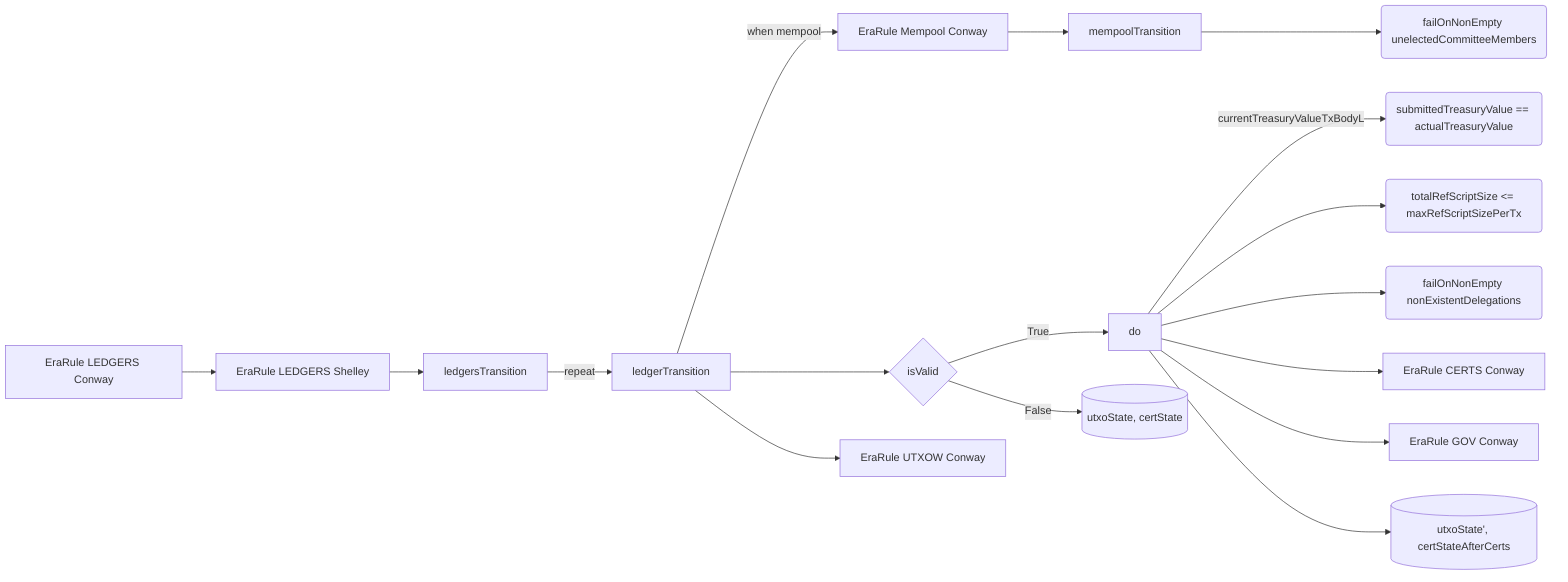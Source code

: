 flowchart LR
    ELC[EraRule LEDGERS Conway]
                    ELC --> ELS[EraRule LEDGERS Shelley]
                    ELS --> ledgersTransition
                        ledgersTransition --> |repeat| ledgerTransition
                            ledgerTransition --> |when mempool| EMC[EraRule Mempool Conway]
                                EMC --> mempoolTransition
                                    mempoolTransition --> unelectedCommitteeMembers(failOnNonEmpty unelectedCommitteeMembers)
                            ledgerTransition --> isValid{isValid}
                                isValid --> |True| ltDoBlock[do]
                                    ltDoBlock --> |currentTreasuryValueTxBodyL| submittedTreasuryValue(submittedTreasuryValue == actualTreasuryValue)
                                    ltDoBlock --> totalRefScriptSize(totalRefScriptSize <= maxRefScriptSizePerTx)
                                    ltDoBlock  --> nonExistentDelegations(failOnNonEmpty nonExistentDelegations)

                                    ltDoBlock --> ECSC[EraRule CERTS Conway]
                                    ltDoBlock --> EGC[EraRule GOV Conway]
                                    ltDoBlock --> utxoState[(utxoState', certStateAfterCerts)]
                                isValid --> |False| utxoStateCertState[(utxoState, certState)]
                            ledgerTransition --> EUC[EraRule UTXOW Conway]